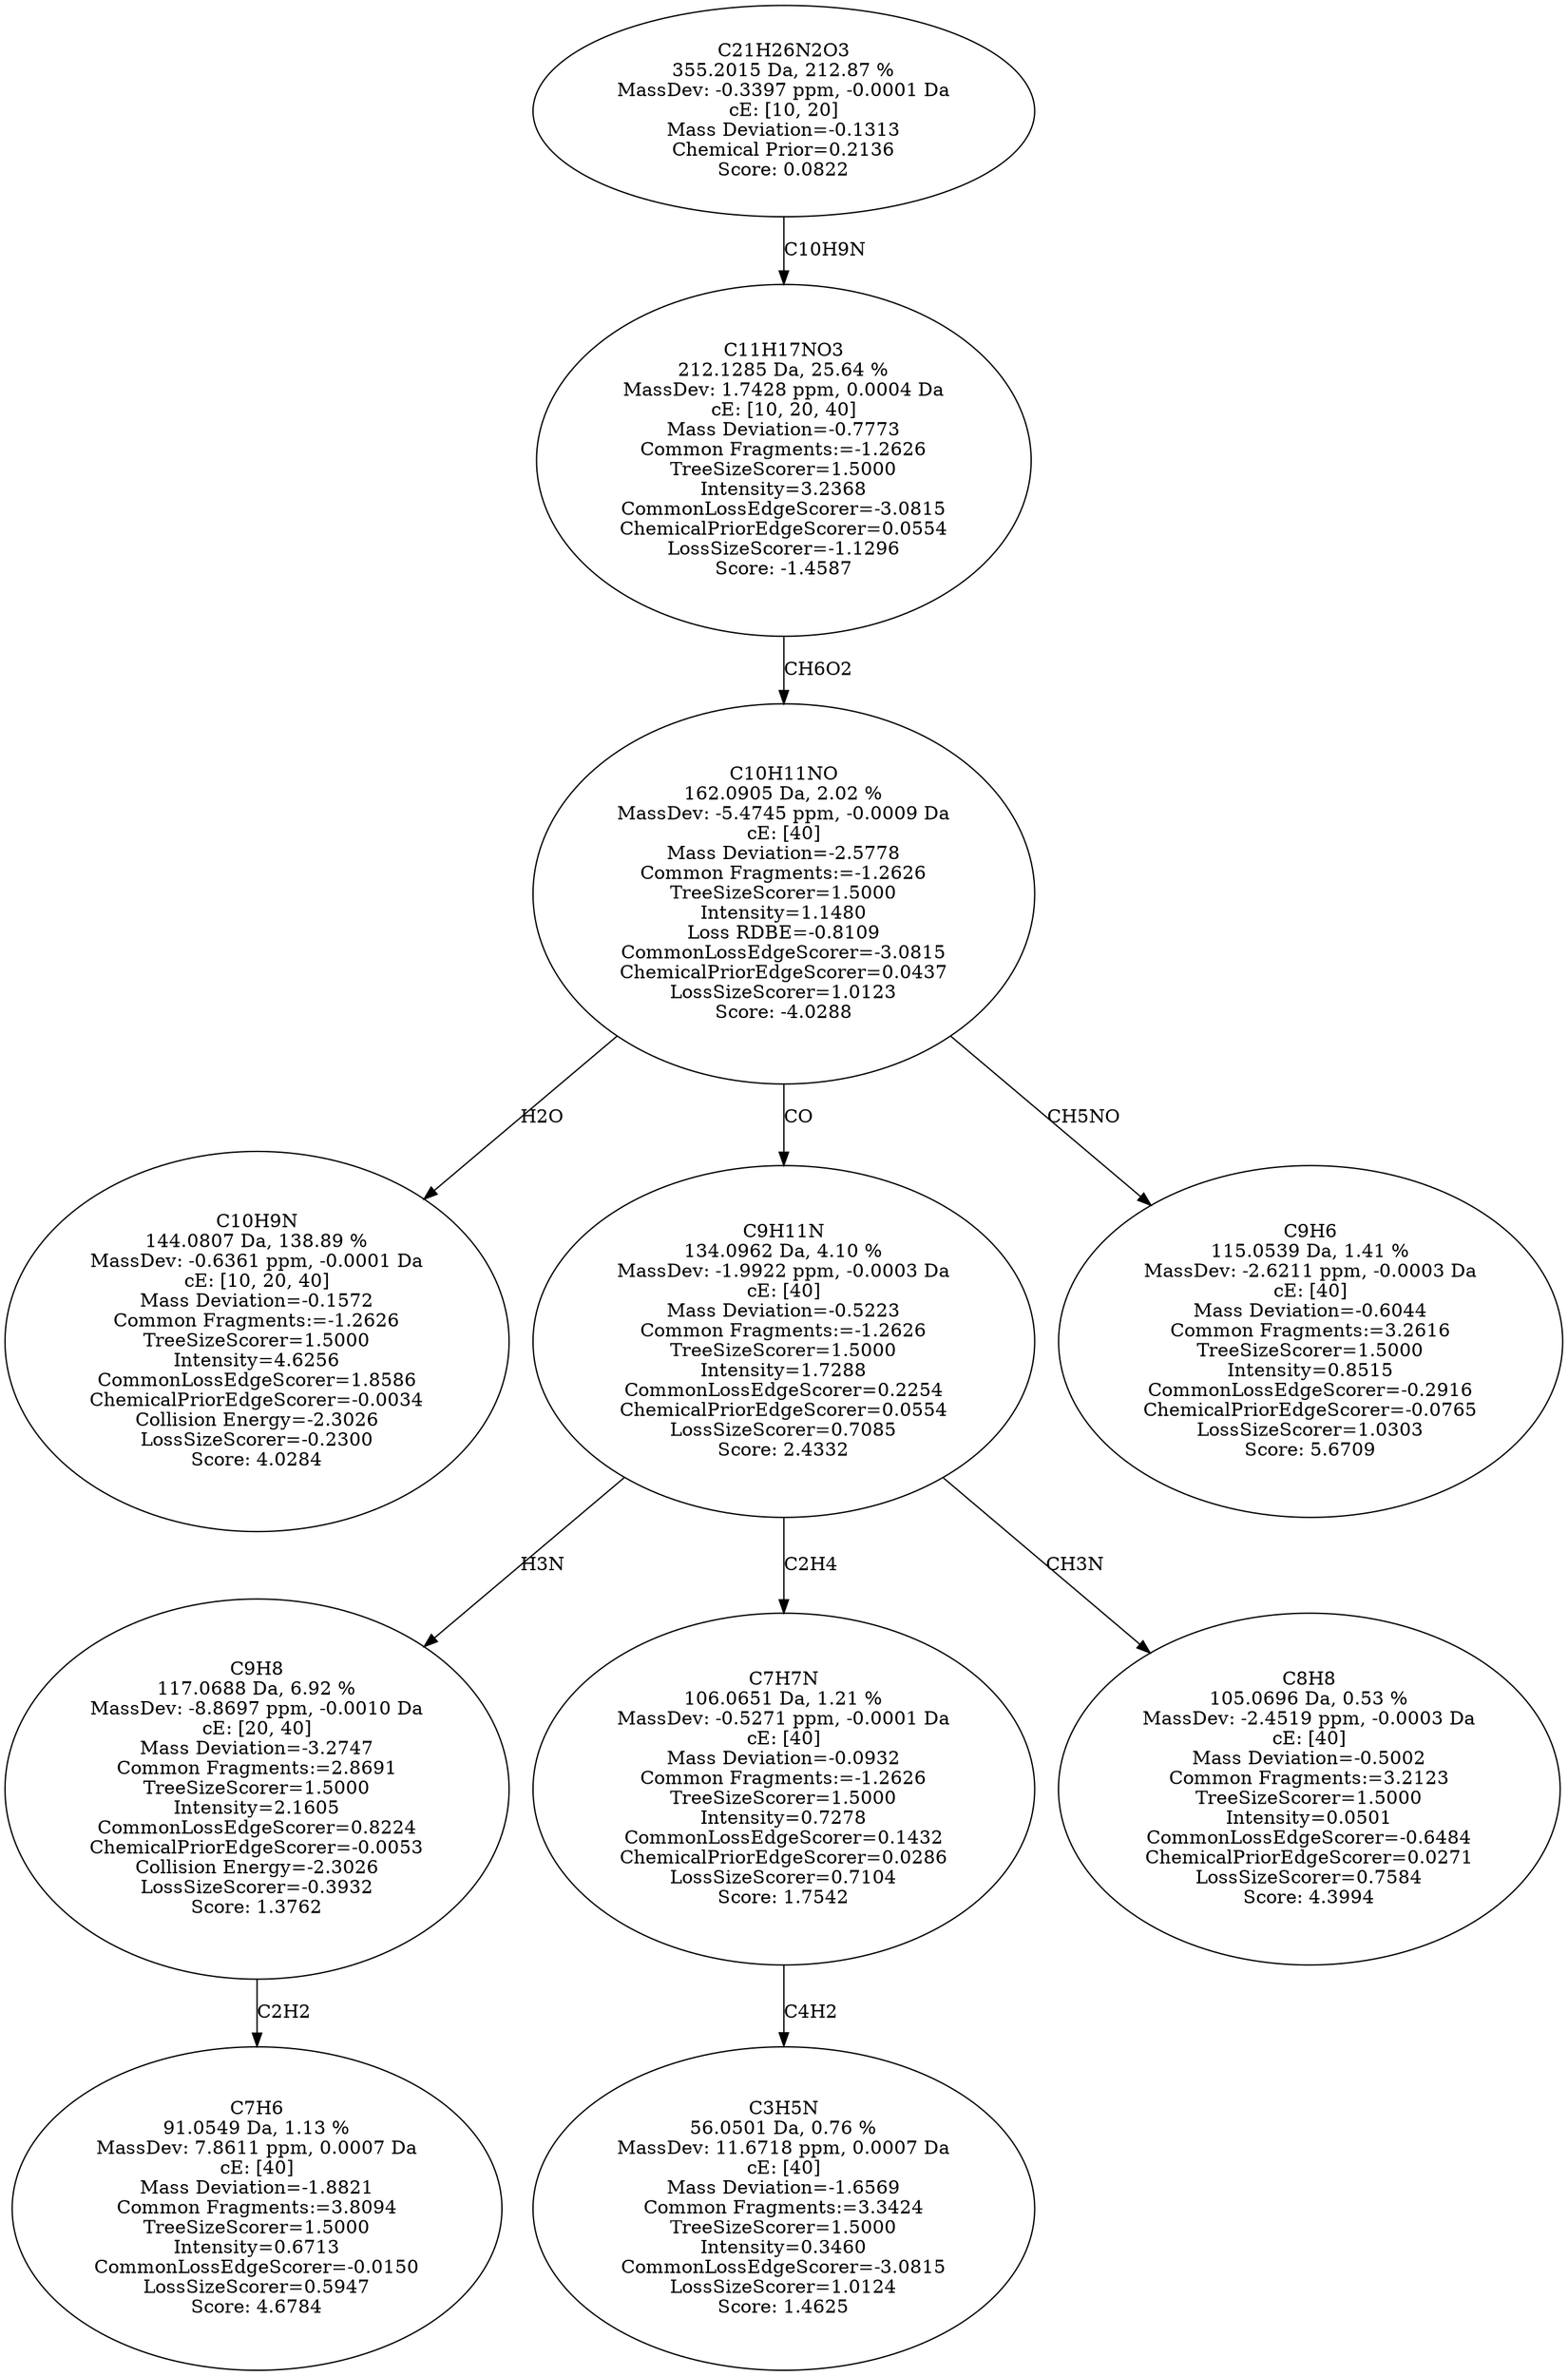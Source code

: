 strict digraph {
v1 [label="C10H9N\n144.0807 Da, 138.89 %\nMassDev: -0.6361 ppm, -0.0001 Da\ncE: [10, 20, 40]\nMass Deviation=-0.1572\nCommon Fragments:=-1.2626\nTreeSizeScorer=1.5000\nIntensity=4.6256\nCommonLossEdgeScorer=1.8586\nChemicalPriorEdgeScorer=-0.0034\nCollision Energy=-2.3026\nLossSizeScorer=-0.2300\nScore: 4.0284"];
v2 [label="C7H6\n91.0549 Da, 1.13 %\nMassDev: 7.8611 ppm, 0.0007 Da\ncE: [40]\nMass Deviation=-1.8821\nCommon Fragments:=3.8094\nTreeSizeScorer=1.5000\nIntensity=0.6713\nCommonLossEdgeScorer=-0.0150\nLossSizeScorer=0.5947\nScore: 4.6784"];
v3 [label="C9H8\n117.0688 Da, 6.92 %\nMassDev: -8.8697 ppm, -0.0010 Da\ncE: [20, 40]\nMass Deviation=-3.2747\nCommon Fragments:=2.8691\nTreeSizeScorer=1.5000\nIntensity=2.1605\nCommonLossEdgeScorer=0.8224\nChemicalPriorEdgeScorer=-0.0053\nCollision Energy=-2.3026\nLossSizeScorer=-0.3932\nScore: 1.3762"];
v4 [label="C3H5N\n56.0501 Da, 0.76 %\nMassDev: 11.6718 ppm, 0.0007 Da\ncE: [40]\nMass Deviation=-1.6569\nCommon Fragments:=3.3424\nTreeSizeScorer=1.5000\nIntensity=0.3460\nCommonLossEdgeScorer=-3.0815\nLossSizeScorer=1.0124\nScore: 1.4625"];
v5 [label="C7H7N\n106.0651 Da, 1.21 %\nMassDev: -0.5271 ppm, -0.0001 Da\ncE: [40]\nMass Deviation=-0.0932\nCommon Fragments:=-1.2626\nTreeSizeScorer=1.5000\nIntensity=0.7278\nCommonLossEdgeScorer=0.1432\nChemicalPriorEdgeScorer=0.0286\nLossSizeScorer=0.7104\nScore: 1.7542"];
v6 [label="C8H8\n105.0696 Da, 0.53 %\nMassDev: -2.4519 ppm, -0.0003 Da\ncE: [40]\nMass Deviation=-0.5002\nCommon Fragments:=3.2123\nTreeSizeScorer=1.5000\nIntensity=0.0501\nCommonLossEdgeScorer=-0.6484\nChemicalPriorEdgeScorer=0.0271\nLossSizeScorer=0.7584\nScore: 4.3994"];
v7 [label="C9H11N\n134.0962 Da, 4.10 %\nMassDev: -1.9922 ppm, -0.0003 Da\ncE: [40]\nMass Deviation=-0.5223\nCommon Fragments:=-1.2626\nTreeSizeScorer=1.5000\nIntensity=1.7288\nCommonLossEdgeScorer=0.2254\nChemicalPriorEdgeScorer=0.0554\nLossSizeScorer=0.7085\nScore: 2.4332"];
v8 [label="C9H6\n115.0539 Da, 1.41 %\nMassDev: -2.6211 ppm, -0.0003 Da\ncE: [40]\nMass Deviation=-0.6044\nCommon Fragments:=3.2616\nTreeSizeScorer=1.5000\nIntensity=0.8515\nCommonLossEdgeScorer=-0.2916\nChemicalPriorEdgeScorer=-0.0765\nLossSizeScorer=1.0303\nScore: 5.6709"];
v9 [label="C10H11NO\n162.0905 Da, 2.02 %\nMassDev: -5.4745 ppm, -0.0009 Da\ncE: [40]\nMass Deviation=-2.5778\nCommon Fragments:=-1.2626\nTreeSizeScorer=1.5000\nIntensity=1.1480\nLoss RDBE=-0.8109\nCommonLossEdgeScorer=-3.0815\nChemicalPriorEdgeScorer=0.0437\nLossSizeScorer=1.0123\nScore: -4.0288"];
v10 [label="C11H17NO3\n212.1285 Da, 25.64 %\nMassDev: 1.7428 ppm, 0.0004 Da\ncE: [10, 20, 40]\nMass Deviation=-0.7773\nCommon Fragments:=-1.2626\nTreeSizeScorer=1.5000\nIntensity=3.2368\nCommonLossEdgeScorer=-3.0815\nChemicalPriorEdgeScorer=0.0554\nLossSizeScorer=-1.1296\nScore: -1.4587"];
v11 [label="C21H26N2O3\n355.2015 Da, 212.87 %\nMassDev: -0.3397 ppm, -0.0001 Da\ncE: [10, 20]\nMass Deviation=-0.1313\nChemical Prior=0.2136\nScore: 0.0822"];
v9 -> v1 [label="H2O"];
v3 -> v2 [label="C2H2"];
v7 -> v3 [label="H3N"];
v5 -> v4 [label="C4H2"];
v7 -> v5 [label="C2H4"];
v7 -> v6 [label="CH3N"];
v9 -> v7 [label="CO"];
v9 -> v8 [label="CH5NO"];
v10 -> v9 [label="CH6O2"];
v11 -> v10 [label="C10H9N"];
}
